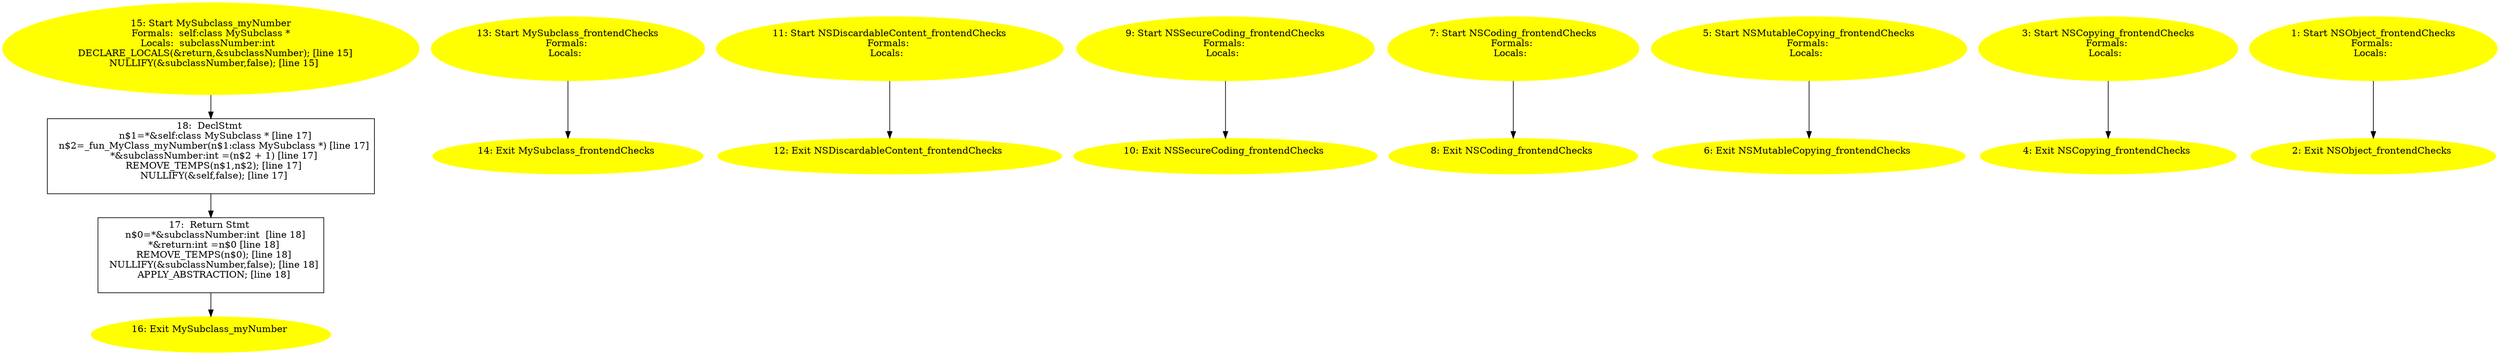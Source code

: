 digraph iCFG {
18 [label="18:  DeclStmt \n   n$1=*&self:class MySubclass * [line 17]\n  n$2=_fun_MyClass_myNumber(n$1:class MySubclass *) [line 17]\n  *&subclassNumber:int =(n$2 + 1) [line 17]\n  REMOVE_TEMPS(n$1,n$2); [line 17]\n  NULLIFY(&self,false); [line 17]\n " shape="box"]
	

	 18 -> 17 ;
17 [label="17:  Return Stmt \n   n$0=*&subclassNumber:int  [line 18]\n  *&return:int =n$0 [line 18]\n  REMOVE_TEMPS(n$0); [line 18]\n  NULLIFY(&subclassNumber,false); [line 18]\n  APPLY_ABSTRACTION; [line 18]\n " shape="box"]
	

	 17 -> 16 ;
16 [label="16: Exit MySubclass_myNumber \n  " color=yellow style=filled]
	

15 [label="15: Start MySubclass_myNumber\nFormals:  self:class MySubclass *\nLocals:  subclassNumber:int  \n   DECLARE_LOCALS(&return,&subclassNumber); [line 15]\n  NULLIFY(&subclassNumber,false); [line 15]\n " color=yellow style=filled]
	

	 15 -> 18 ;
14 [label="14: Exit MySubclass_frontendChecks \n  " color=yellow style=filled]
	

13 [label="13: Start MySubclass_frontendChecks\nFormals: \nLocals:  \n  " color=yellow style=filled]
	

	 13 -> 14 ;
12 [label="12: Exit NSDiscardableContent_frontendChecks \n  " color=yellow style=filled]
	

11 [label="11: Start NSDiscardableContent_frontendChecks\nFormals: \nLocals:  \n  " color=yellow style=filled]
	

	 11 -> 12 ;
10 [label="10: Exit NSSecureCoding_frontendChecks \n  " color=yellow style=filled]
	

9 [label="9: Start NSSecureCoding_frontendChecks\nFormals: \nLocals:  \n  " color=yellow style=filled]
	

	 9 -> 10 ;
8 [label="8: Exit NSCoding_frontendChecks \n  " color=yellow style=filled]
	

7 [label="7: Start NSCoding_frontendChecks\nFormals: \nLocals:  \n  " color=yellow style=filled]
	

	 7 -> 8 ;
6 [label="6: Exit NSMutableCopying_frontendChecks \n  " color=yellow style=filled]
	

5 [label="5: Start NSMutableCopying_frontendChecks\nFormals: \nLocals:  \n  " color=yellow style=filled]
	

	 5 -> 6 ;
4 [label="4: Exit NSCopying_frontendChecks \n  " color=yellow style=filled]
	

3 [label="3: Start NSCopying_frontendChecks\nFormals: \nLocals:  \n  " color=yellow style=filled]
	

	 3 -> 4 ;
2 [label="2: Exit NSObject_frontendChecks \n  " color=yellow style=filled]
	

1 [label="1: Start NSObject_frontendChecks\nFormals: \nLocals:  \n  " color=yellow style=filled]
	

	 1 -> 2 ;
}
